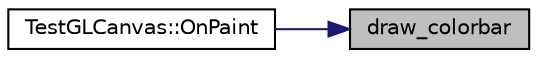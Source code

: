 digraph "draw_colorbar"
{
 // LATEX_PDF_SIZE
  edge [fontname="Helvetica",fontsize="10",labelfontname="Helvetica",labelfontsize="10"];
  node [fontname="Helvetica",fontsize="10",shape=record];
  rankdir="RL";
  Node1 [label="draw_colorbar",height=0.2,width=0.4,color="black", fillcolor="grey75", style="filled", fontcolor="black",tooltip="Draw color-bar or colr-circle (periodic) as a color scale."];
  Node1 -> Node2 [dir="back",color="midnightblue",fontsize="10",style="solid",fontname="Helvetica"];
  Node2 [label="TestGLCanvas::OnPaint",height=0.2,width=0.4,color="black", fillcolor="white", style="filled",URL="$class_test_g_l_canvas.html#a507573f42eec0cfbda0c00659ff1edc3",tooltip="Glut Display function called by glutDisplayFunc."];
}
